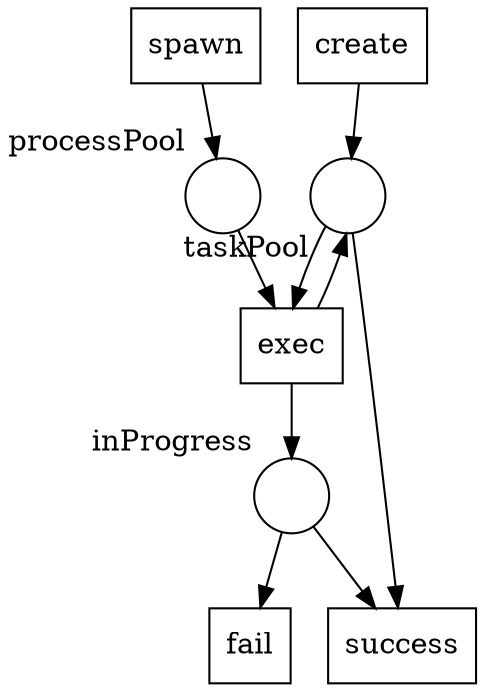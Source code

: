 digraph G {
subgraph place {
node [shape=circle, width=.5];
"inProgress" [label="", xlabel="inProgress"];
"processPool" [label="", xlabel="processPool"];
"taskPool" [label="", xlabel="taskPool"];
}
subgraph transitions {
node [shape=rect, width=.5, height=.5];
"success";
"create";
"spawn";
"exec";
"fail";
}
"taskPool" -> "success";
"inProgress" -> "success";
"create" -> "taskPool";
"spawn" -> "processPool";
"taskPool" -> "exec";
"processPool" -> "exec";
"exec" -> "taskPool";
"exec" -> "inProgress";
"inProgress" -> "fail";
}
